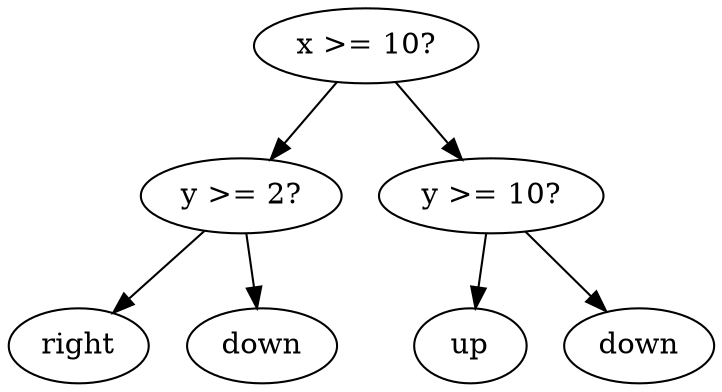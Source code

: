 digraph tree {
    "0x0" [label="x >= 10?"];
    "0x1" [label="y >= 2?"];
    "0x2" [label="right"];
    "0x3" [label="down"];
    "0x4" [label="y >= 10?"];
    "0x5" [label="up"];
    "0x6" [label="down"];
    "0x0" -> "0x1";
    "0x0" -> "0x4";
    "0x1" -> "0x2";
    "0x1" -> "0x3";
    "0x4" -> "0x5";
    "0x4" -> "0x6";
}
